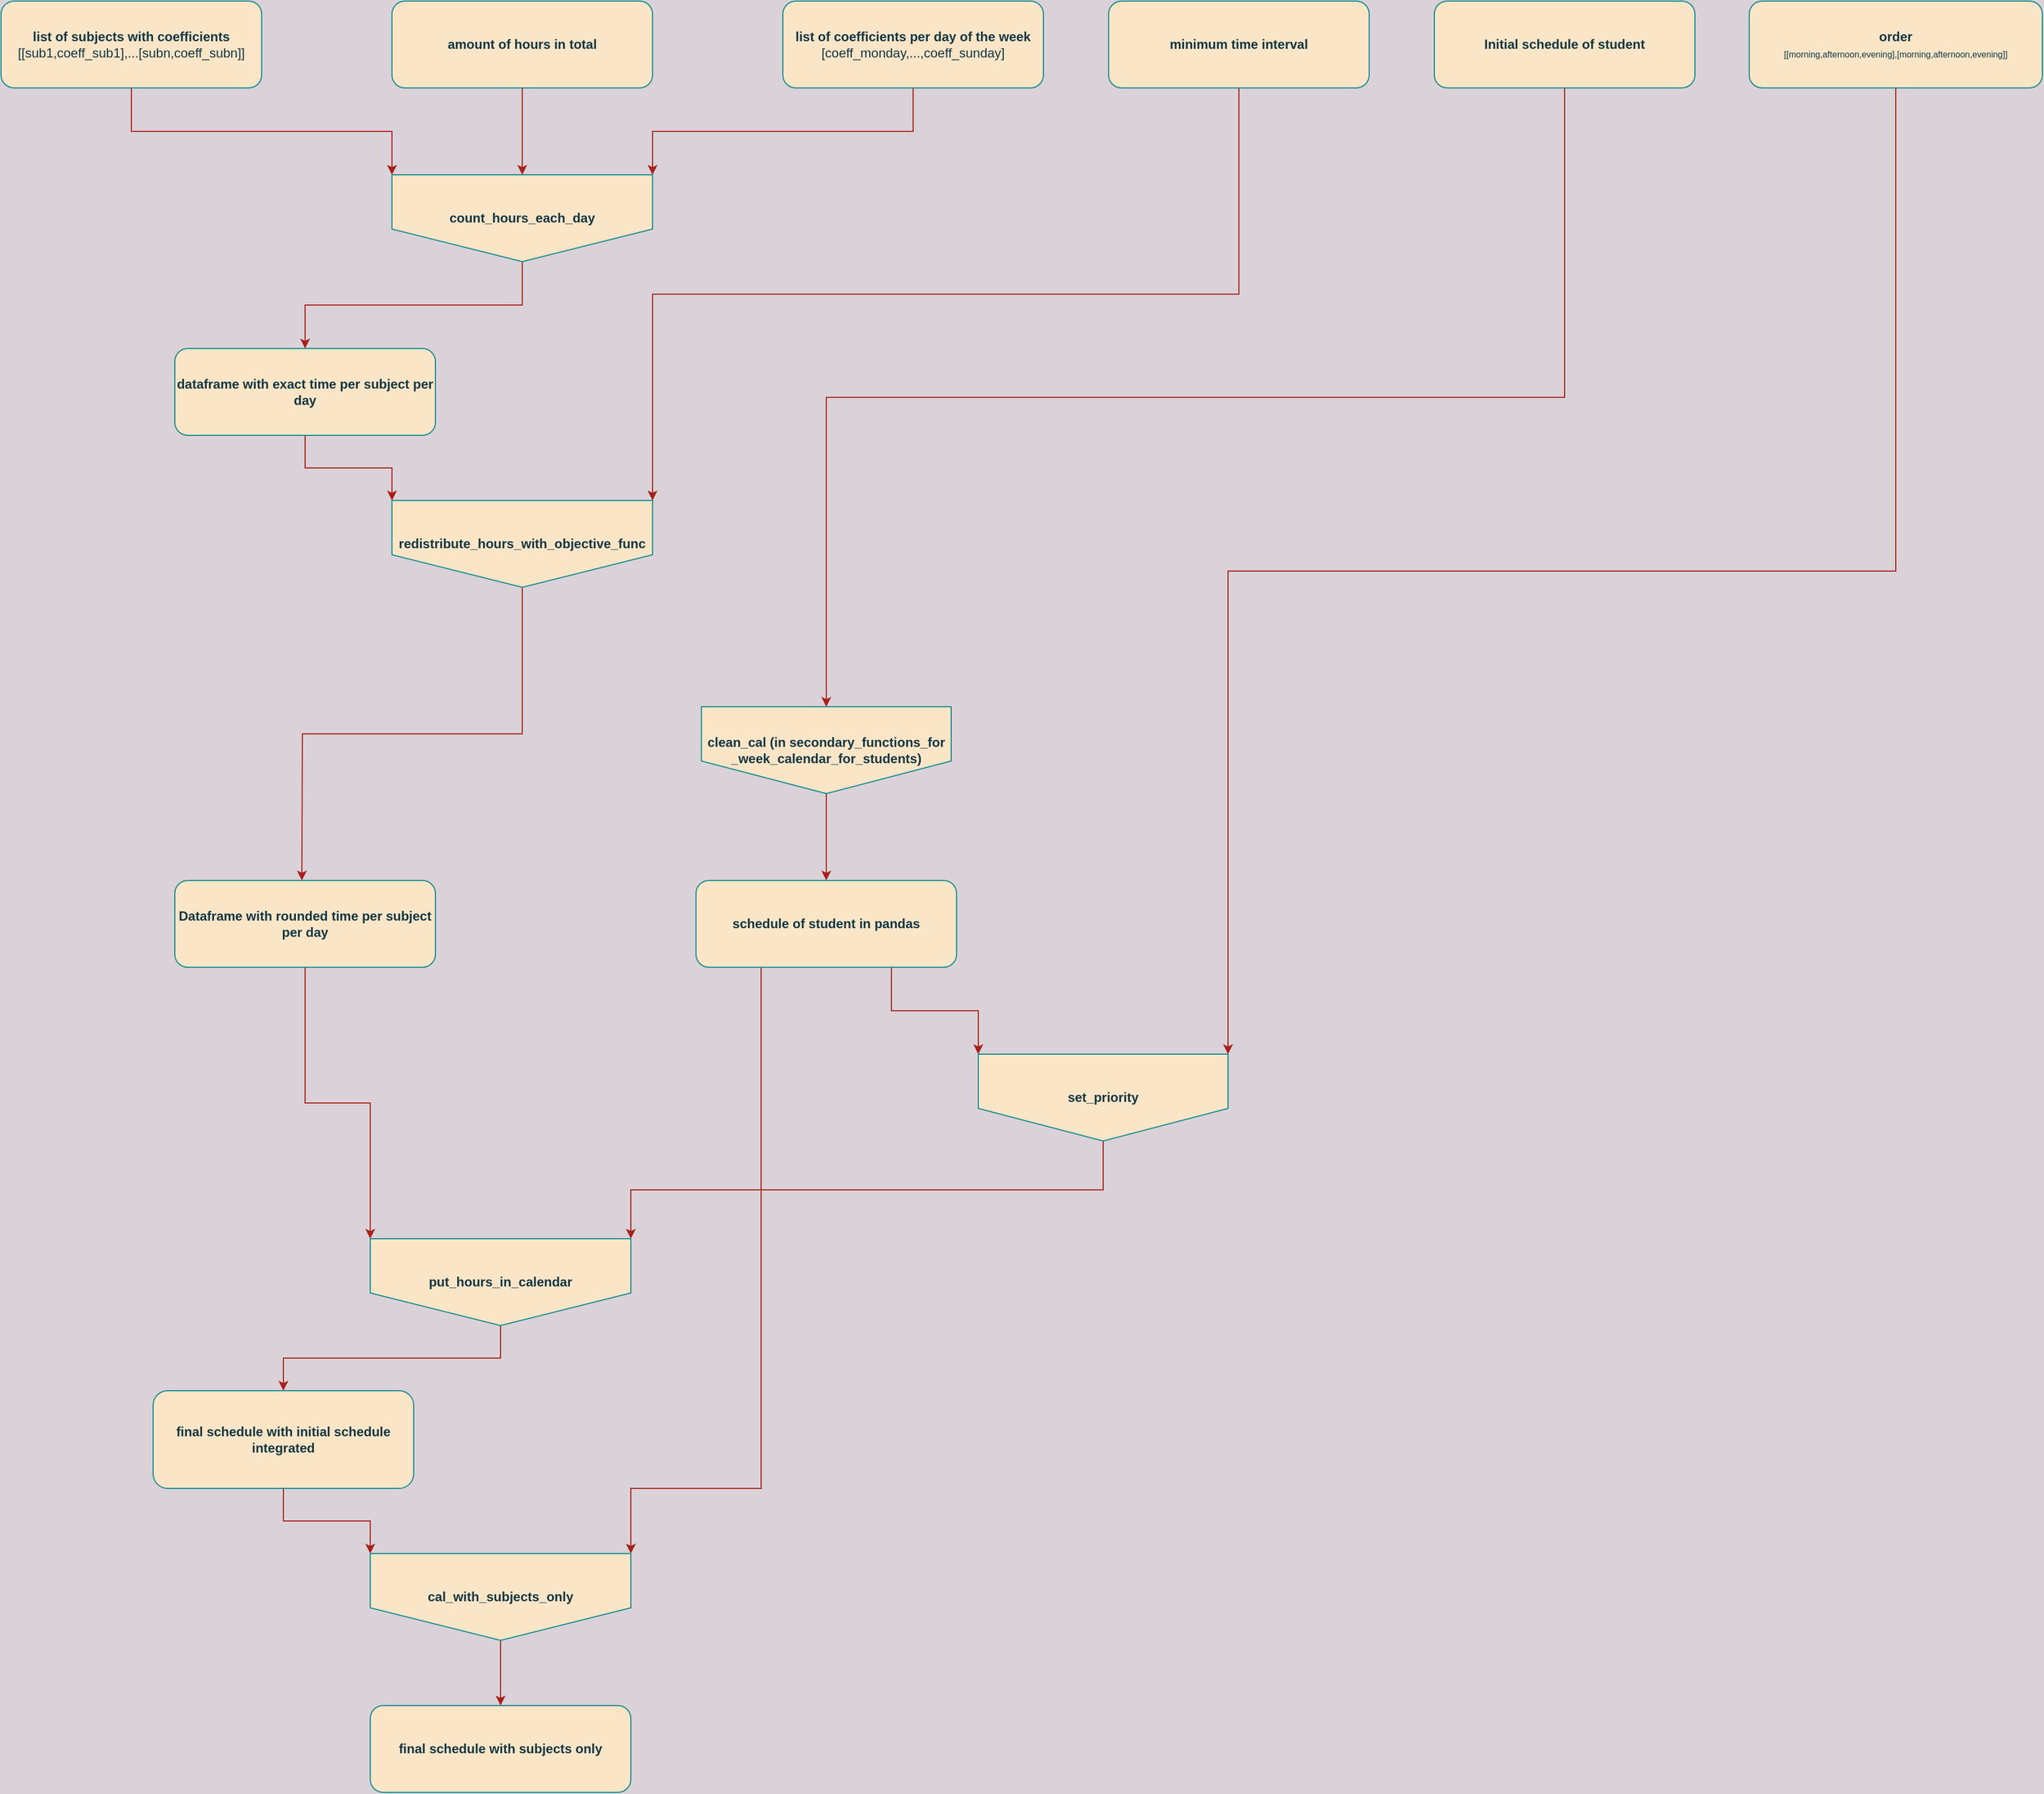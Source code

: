 <mxfile version="14.9.6" type="device"><diagram id="cp3B3YsYtdL4vwdY9BhR" name="Page-1"><mxGraphModel dx="2555" dy="1243" grid="1" gridSize="10" guides="1" tooltips="1" connect="1" arrows="1" fold="1" page="1" pageScale="1" pageWidth="1200" pageHeight="1500" background="#DAD2D8" math="0" shadow="0"><root><mxCell id="0"/><mxCell id="1" parent="0"/><mxCell id="7Mmhcdw2Sssw4Aq0L2OA-22" style="edgeStyle=orthogonalEdgeStyle;rounded=0;orthogonalLoop=1;jettySize=auto;html=1;exitX=0.5;exitY=1;exitDx=0;exitDy=0;entryX=0;entryY=0;entryDx=0;entryDy=0;labelBackgroundColor=#DAD2D8;strokeColor=#A8201A;fontColor=#143642;" parent="1" source="7Mmhcdw2Sssw4Aq0L2OA-1" target="7Mmhcdw2Sssw4Aq0L2OA-21" edge="1"><mxGeometry relative="1" as="geometry"/></mxCell><mxCell id="7Mmhcdw2Sssw4Aq0L2OA-1" value="&lt;b&gt;list of subjects with coefficients&lt;br&gt;&lt;/b&gt;[[sub1,coeff_sub1],...[subn,coeff_subn]]" style="rounded=1;whiteSpace=wrap;html=1;fillColor=#FAE5C7;strokeColor=#0F8B8D;fontColor=#143642;" parent="1" vertex="1"><mxGeometry x="110" y="30" width="240" height="80" as="geometry"/></mxCell><mxCell id="7Mmhcdw2Sssw4Aq0L2OA-23" value="" style="edgeStyle=orthogonalEdgeStyle;rounded=0;orthogonalLoop=1;jettySize=auto;html=1;labelBackgroundColor=#DAD2D8;strokeColor=#A8201A;fontColor=#143642;" parent="1" source="7Mmhcdw2Sssw4Aq0L2OA-2" target="7Mmhcdw2Sssw4Aq0L2OA-21" edge="1"><mxGeometry relative="1" as="geometry"/></mxCell><mxCell id="7Mmhcdw2Sssw4Aq0L2OA-2" value="&lt;b&gt;amount of hours in total&lt;/b&gt;" style="rounded=1;whiteSpace=wrap;html=1;fillColor=#FAE5C7;strokeColor=#0F8B8D;fontColor=#143642;" parent="1" vertex="1"><mxGeometry x="470" y="30" width="240" height="80" as="geometry"/></mxCell><mxCell id="7Mmhcdw2Sssw4Aq0L2OA-24" style="edgeStyle=orthogonalEdgeStyle;rounded=0;orthogonalLoop=1;jettySize=auto;html=1;exitX=0.5;exitY=1;exitDx=0;exitDy=0;entryX=1;entryY=0;entryDx=0;entryDy=0;labelBackgroundColor=#DAD2D8;strokeColor=#A8201A;fontColor=#143642;" parent="1" source="7Mmhcdw2Sssw4Aq0L2OA-3" target="7Mmhcdw2Sssw4Aq0L2OA-21" edge="1"><mxGeometry relative="1" as="geometry"/></mxCell><mxCell id="7Mmhcdw2Sssw4Aq0L2OA-3" value="&lt;b&gt;list of coefficients per day of the week&lt;/b&gt;&lt;br&gt;[coeff_monday,...,coeff_sunday]" style="rounded=1;whiteSpace=wrap;html=1;fillColor=#FAE5C7;strokeColor=#0F8B8D;fontColor=#143642;" parent="1" vertex="1"><mxGeometry x="830" y="30" width="240" height="80" as="geometry"/></mxCell><mxCell id="7Mmhcdw2Sssw4Aq0L2OA-38" style="edgeStyle=orthogonalEdgeStyle;rounded=0;orthogonalLoop=1;jettySize=auto;html=1;exitX=0.25;exitY=1;exitDx=0;exitDy=0;entryX=1;entryY=0;entryDx=0;entryDy=0;labelBackgroundColor=#DAD2D8;strokeColor=#A8201A;fontColor=#143642;entryPerimeter=0;" parent="1" source="7Mmhcdw2Sssw4Aq0L2OA-5" target="7Mmhcdw2Sssw4Aq0L2OA-40" edge="1"><mxGeometry relative="1" as="geometry"><Array as="points"><mxPoint x="810" y="1400"/><mxPoint x="690" y="1400"/></Array></mxGeometry></mxCell><mxCell id="22r-J7m8eibcav6KPRPd-6" style="edgeStyle=orthogonalEdgeStyle;rounded=0;orthogonalLoop=1;jettySize=auto;html=1;exitX=0.75;exitY=1;exitDx=0;exitDy=0;entryX=0;entryY=0;entryDx=0;entryDy=0;strokeColor=#A8201A;" edge="1" parent="1" source="7Mmhcdw2Sssw4Aq0L2OA-5" target="22r-J7m8eibcav6KPRPd-2"><mxGeometry relative="1" as="geometry"/></mxCell><mxCell id="7Mmhcdw2Sssw4Aq0L2OA-5" value="schedule of student in pandas" style="rounded=1;whiteSpace=wrap;html=1;fontStyle=1;fillColor=#FAE5C7;strokeColor=#0F8B8D;fontColor=#143642;" parent="1" vertex="1"><mxGeometry x="750" y="840" width="240" height="80" as="geometry"/></mxCell><mxCell id="7Mmhcdw2Sssw4Aq0L2OA-32" style="edgeStyle=orthogonalEdgeStyle;rounded=0;orthogonalLoop=1;jettySize=auto;html=1;exitX=0.5;exitY=1;exitDx=0;exitDy=0;entryX=0;entryY=0;entryDx=0;entryDy=0;labelBackgroundColor=#DAD2D8;strokeColor=#A8201A;fontColor=#143642;" parent="1" source="7Mmhcdw2Sssw4Aq0L2OA-7" target="7Mmhcdw2Sssw4Aq0L2OA-26" edge="1"><mxGeometry relative="1" as="geometry"/></mxCell><mxCell id="7Mmhcdw2Sssw4Aq0L2OA-7" value="&lt;b&gt;dataframe with exact time per subject per day&lt;/b&gt;" style="rounded=1;whiteSpace=wrap;html=1;fillColor=#FAE5C7;strokeColor=#0F8B8D;fontColor=#143642;" parent="1" vertex="1"><mxGeometry x="270" y="350" width="240" height="80" as="geometry"/></mxCell><mxCell id="7Mmhcdw2Sssw4Aq0L2OA-37" style="edgeStyle=orthogonalEdgeStyle;rounded=0;orthogonalLoop=1;jettySize=auto;html=1;exitX=0.5;exitY=1;exitDx=0;exitDy=0;entryX=0;entryY=0;entryDx=0;entryDy=0;labelBackgroundColor=#DAD2D8;strokeColor=#A8201A;fontColor=#143642;" parent="1" source="7Mmhcdw2Sssw4Aq0L2OA-15" target="7Mmhcdw2Sssw4Aq0L2OA-36" edge="1"><mxGeometry relative="1" as="geometry"/></mxCell><mxCell id="7Mmhcdw2Sssw4Aq0L2OA-15" value="&lt;b&gt;Dataframe with rounded time per subject per day&lt;/b&gt;" style="rounded=1;whiteSpace=wrap;html=1;fillColor=#FAE5C7;strokeColor=#0F8B8D;fontColor=#143642;" parent="1" vertex="1"><mxGeometry x="270" y="840" width="240" height="80" as="geometry"/></mxCell><mxCell id="7Mmhcdw2Sssw4Aq0L2OA-33" style="edgeStyle=orthogonalEdgeStyle;rounded=0;orthogonalLoop=1;jettySize=auto;html=1;exitX=0.5;exitY=1;exitDx=0;exitDy=0;entryX=1;entryY=0;entryDx=0;entryDy=0;labelBackgroundColor=#DAD2D8;strokeColor=#A8201A;fontColor=#143642;" parent="1" source="7Mmhcdw2Sssw4Aq0L2OA-4" target="7Mmhcdw2Sssw4Aq0L2OA-26" edge="1"><mxGeometry relative="1" as="geometry"/></mxCell><mxCell id="7Mmhcdw2Sssw4Aq0L2OA-4" value="&lt;b&gt;minimum time interval&lt;/b&gt;" style="rounded=1;whiteSpace=wrap;html=1;fillColor=#FAE5C7;strokeColor=#0F8B8D;fontColor=#143642;" parent="1" vertex="1"><mxGeometry x="1130" y="30" width="240" height="80" as="geometry"/></mxCell><mxCell id="7Mmhcdw2Sssw4Aq0L2OA-25" style="edgeStyle=orthogonalEdgeStyle;rounded=0;orthogonalLoop=1;jettySize=auto;html=1;exitX=0.5;exitY=1;exitDx=0;exitDy=0;entryX=0.5;entryY=0;entryDx=0;entryDy=0;labelBackgroundColor=#DAD2D8;strokeColor=#A8201A;fontColor=#143642;" parent="1" source="7Mmhcdw2Sssw4Aq0L2OA-21" target="7Mmhcdw2Sssw4Aq0L2OA-7" edge="1"><mxGeometry relative="1" as="geometry"/></mxCell><mxCell id="7Mmhcdw2Sssw4Aq0L2OA-21" value="&lt;b&gt;count_hours_each_day&lt;/b&gt;" style="shape=offPageConnector;whiteSpace=wrap;html=1;fillColor=#FAE5C7;strokeColor=#0F8B8D;fontColor=#143642;" parent="1" vertex="1"><mxGeometry x="470" y="190" width="240" height="80" as="geometry"/></mxCell><mxCell id="7Mmhcdw2Sssw4Aq0L2OA-34" style="edgeStyle=orthogonalEdgeStyle;rounded=0;orthogonalLoop=1;jettySize=auto;html=1;exitX=0.5;exitY=1;exitDx=0;exitDy=0;labelBackgroundColor=#DAD2D8;strokeColor=#A8201A;fontColor=#143642;" parent="1" source="7Mmhcdw2Sssw4Aq0L2OA-26" edge="1"><mxGeometry relative="1" as="geometry"><mxPoint x="387" y="840" as="targetPoint"/></mxGeometry></mxCell><mxCell id="7Mmhcdw2Sssw4Aq0L2OA-26" value="&lt;b&gt;redistribute_hours_with_objective_func&lt;/b&gt;" style="shape=offPageConnector;whiteSpace=wrap;html=1;fillColor=#FAE5C7;strokeColor=#0F8B8D;fontColor=#143642;" parent="1" vertex="1"><mxGeometry x="470" y="490" width="240" height="80" as="geometry"/></mxCell><mxCell id="7Mmhcdw2Sssw4Aq0L2OA-41" style="edgeStyle=orthogonalEdgeStyle;rounded=0;orthogonalLoop=1;jettySize=auto;html=1;exitX=0.5;exitY=1;exitDx=0;exitDy=0;entryX=0;entryY=0;entryDx=0;entryDy=0;labelBackgroundColor=#DAD2D8;strokeColor=#A8201A;fontColor=#143642;" parent="1" source="7Mmhcdw2Sssw4Aq0L2OA-35" target="7Mmhcdw2Sssw4Aq0L2OA-40" edge="1"><mxGeometry relative="1" as="geometry"/></mxCell><mxCell id="7Mmhcdw2Sssw4Aq0L2OA-35" value="&lt;b&gt;final schedule with initial schedule integrated&lt;/b&gt;" style="rounded=1;whiteSpace=wrap;html=1;fillColor=#FAE5C7;strokeColor=#0F8B8D;fontColor=#143642;" parent="1" vertex="1"><mxGeometry x="250" y="1310" width="240" height="90" as="geometry"/></mxCell><mxCell id="7Mmhcdw2Sssw4Aq0L2OA-42" style="edgeStyle=orthogonalEdgeStyle;rounded=0;orthogonalLoop=1;jettySize=auto;html=1;exitX=0.5;exitY=1;exitDx=0;exitDy=0;entryX=0.5;entryY=0;entryDx=0;entryDy=0;labelBackgroundColor=#DAD2D8;strokeColor=#A8201A;fontColor=#143642;" parent="1" source="7Mmhcdw2Sssw4Aq0L2OA-36" target="7Mmhcdw2Sssw4Aq0L2OA-35" edge="1"><mxGeometry relative="1" as="geometry"/></mxCell><mxCell id="7Mmhcdw2Sssw4Aq0L2OA-36" value="&lt;b&gt;put_hours_in_calendar&lt;/b&gt;" style="shape=offPageConnector;whiteSpace=wrap;html=1;fillColor=#FAE5C7;strokeColor=#0F8B8D;fontColor=#143642;" parent="1" vertex="1"><mxGeometry x="450" y="1170" width="240" height="80" as="geometry"/></mxCell><mxCell id="7Mmhcdw2Sssw4Aq0L2OA-45" style="edgeStyle=orthogonalEdgeStyle;rounded=0;orthogonalLoop=1;jettySize=auto;html=1;exitX=0.5;exitY=1;exitDx=0;exitDy=0;entryX=0.5;entryY=0;entryDx=0;entryDy=0;labelBackgroundColor=#DAD2D8;strokeColor=#A8201A;fontColor=#143642;" parent="1" source="7Mmhcdw2Sssw4Aq0L2OA-40" target="7Mmhcdw2Sssw4Aq0L2OA-44" edge="1"><mxGeometry relative="1" as="geometry"/></mxCell><mxCell id="7Mmhcdw2Sssw4Aq0L2OA-40" value="&lt;b&gt;cal_with_subjects_only&lt;/b&gt;" style="shape=offPageConnector;whiteSpace=wrap;html=1;fillColor=#FAE5C7;strokeColor=#0F8B8D;fontColor=#143642;" parent="1" vertex="1"><mxGeometry x="450" y="1460" width="240" height="80" as="geometry"/></mxCell><mxCell id="7Mmhcdw2Sssw4Aq0L2OA-44" value="&lt;b&gt;final schedule with subjects only&lt;/b&gt;" style="rounded=1;whiteSpace=wrap;html=1;fillColor=#FAE5C7;strokeColor=#0F8B8D;fontColor=#143642;" parent="1" vertex="1"><mxGeometry x="450" y="1600" width="240" height="80" as="geometry"/></mxCell><mxCell id="TLXXYSwi2Hj53QLfs6YC-4" style="edgeStyle=orthogonalEdgeStyle;rounded=0;orthogonalLoop=1;jettySize=auto;html=1;exitX=0.5;exitY=1;exitDx=0;exitDy=0;entryX=0.5;entryY=0;entryDx=0;entryDy=0;labelBackgroundColor=#DAD2D8;strokeColor=#A8201A;fontColor=#143642;" parent="1" source="TLXXYSwi2Hj53QLfs6YC-1" target="TLXXYSwi2Hj53QLfs6YC-3" edge="1"><mxGeometry relative="1" as="geometry"/></mxCell><mxCell id="TLXXYSwi2Hj53QLfs6YC-1" value="&lt;b&gt;Initial schedule of student&lt;/b&gt;" style="rounded=1;whiteSpace=wrap;html=1;fillColor=#FAE5C7;strokeColor=#0F8B8D;fontColor=#143642;" parent="1" vertex="1"><mxGeometry x="1430" y="30" width="240" height="80" as="geometry"/></mxCell><mxCell id="TLXXYSwi2Hj53QLfs6YC-5" style="edgeStyle=orthogonalEdgeStyle;rounded=0;orthogonalLoop=1;jettySize=auto;html=1;exitX=0.5;exitY=1;exitDx=0;exitDy=0;labelBackgroundColor=#DAD2D8;strokeColor=#A8201A;fontColor=#143642;" parent="1" source="TLXXYSwi2Hj53QLfs6YC-3" target="7Mmhcdw2Sssw4Aq0L2OA-5" edge="1"><mxGeometry relative="1" as="geometry"/></mxCell><mxCell id="TLXXYSwi2Hj53QLfs6YC-3" value="&lt;b&gt;clean_cal (in secondary_functions_for&lt;br&gt;_week_calendar_for_students)&lt;/b&gt;" style="shape=offPageConnector;whiteSpace=wrap;html=1;fillColor=#FAE5C7;strokeColor=#0F8B8D;fontColor=#143642;" parent="1" vertex="1"><mxGeometry x="755" y="680" width="230" height="80" as="geometry"/></mxCell><mxCell id="22r-J7m8eibcav6KPRPd-5" style="edgeStyle=orthogonalEdgeStyle;rounded=0;orthogonalLoop=1;jettySize=auto;html=1;exitX=0.5;exitY=1;exitDx=0;exitDy=0;entryX=1;entryY=0;entryDx=0;entryDy=0;strokeColor=#A8201A;" edge="1" parent="1" source="22r-J7m8eibcav6KPRPd-1" target="22r-J7m8eibcav6KPRPd-2"><mxGeometry relative="1" as="geometry"/></mxCell><mxCell id="22r-J7m8eibcav6KPRPd-1" value="&lt;b&gt;order&lt;/b&gt;&lt;br&gt;&lt;font style=&quot;font-size: 8px&quot;&gt;[[morning,afternoon,evening],[morning,afternoon,evening]]&lt;/font&gt;" style="rounded=1;whiteSpace=wrap;html=1;fillColor=#FAE5C7;strokeColor=#0F8B8D;fontColor=#143642;" vertex="1" parent="1"><mxGeometry x="1720" y="30" width="270" height="80" as="geometry"/></mxCell><mxCell id="22r-J7m8eibcav6KPRPd-4" style="edgeStyle=orthogonalEdgeStyle;rounded=0;orthogonalLoop=1;jettySize=auto;html=1;exitX=0.5;exitY=1;exitDx=0;exitDy=0;entryX=1;entryY=0;entryDx=0;entryDy=0;strokeColor=#A8201A;" edge="1" parent="1" source="22r-J7m8eibcav6KPRPd-2" target="7Mmhcdw2Sssw4Aq0L2OA-36"><mxGeometry relative="1" as="geometry"/></mxCell><mxCell id="22r-J7m8eibcav6KPRPd-2" value="&lt;b&gt;set_priority&lt;/b&gt;" style="shape=offPageConnector;whiteSpace=wrap;html=1;fillColor=#FAE5C7;strokeColor=#0F8B8D;fontColor=#143642;" vertex="1" parent="1"><mxGeometry x="1010" y="1000" width="230" height="80" as="geometry"/></mxCell></root></mxGraphModel></diagram></mxfile>